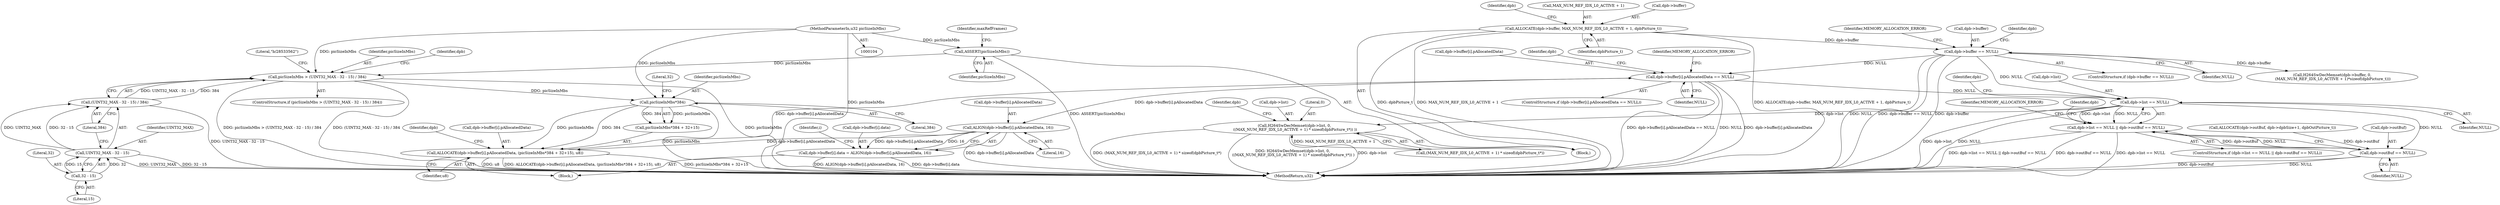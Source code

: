 digraph "0_Android_590d1729883f700ab905cdc9ad850f3ddd7e1f56@array" {
"1000255" [label="(Call,dpb->buffer[i].pAllocatedData == NULL)"];
"1000238" [label="(Call,ALLOCATE(dpb->buffer[i].pAllocatedData, (picSizeInMbs*384 + 32+15), u8))"];
"1000274" [label="(Call,ALIGN(dpb->buffer[i].pAllocatedData, 16))"];
"1000255" [label="(Call,dpb->buffer[i].pAllocatedData == NULL)"];
"1000206" [label="(Call,dpb->buffer == NULL)"];
"1000197" [label="(Call,ALLOCATE(dpb->buffer, MAX_NUM_REF_IDX_L0_ACTIVE + 1, dpbPicture_t))"];
"1000247" [label="(Call,picSizeInMbs*384)"];
"1000128" [label="(Call,picSizeInMbs > (UINT32_MAX - 32 - 15) / 384)"];
"1000113" [label="(Call,ASSERT(picSizeInMbs))"];
"1000106" [label="(MethodParameterIn,u32 picSizeInMbs)"];
"1000130" [label="(Call,(UINT32_MAX - 32 - 15) / 384)"];
"1000131" [label="(Call,UINT32_MAX - 32 - 15)"];
"1000133" [label="(Call,32 - 15)"];
"1000295" [label="(Call,dpb->list == NULL)"];
"1000294" [label="(Call,dpb->list == NULL || dpb->outBuf == NULL)"];
"1000300" [label="(Call,dpb->outBuf == NULL)"];
"1000307" [label="(Call,H264SwDecMemset(dpb->list, 0,\n ((MAX_NUM_REF_IDX_L0_ACTIVE + 1) * sizeof(dpbPicture_t*)) ))"];
"1000266" [label="(Call,dpb->buffer[i].data = ALIGN(dpb->buffer[i].pAllocatedData, 16))"];
"1000306" [label="(Identifier,MEMORY_ALLOCATION_ERROR)"];
"1000283" [label="(Call,ALLOCATE(dpb->outBuf, dpb->dpbSize+1, dpbOutPicture_t))"];
"1000301" [label="(Call,dpb->outBuf)"];
"1000206" [label="(Call,dpb->buffer == NULL)"];
"1000204" [label="(Identifier,dpbPicture_t)"];
"1000208" [label="(Identifier,dpb)"];
"1000236" [label="(Identifier,i)"];
"1000207" [label="(Call,dpb->buffer)"];
"1000294" [label="(Call,dpb->list == NULL || dpb->outBuf == NULL)"];
"1000282" [label="(Literal,16)"];
"1000147" [label="(Identifier,dpb)"];
"1000329" [label="(MethodReturn,u32)"];
"1000296" [label="(Call,dpb->list)"];
"1000255" [label="(Call,dpb->buffer[i].pAllocatedData == NULL)"];
"1000239" [label="(Call,dpb->buffer[i].pAllocatedData)"];
"1000114" [label="(Identifier,picSizeInMbs)"];
"1000113" [label="(Call,ASSERT(picSizeInMbs))"];
"1000270" [label="(Identifier,dpb)"];
"1000274" [label="(Call,ALIGN(dpb->buffer[i].pAllocatedData, 16))"];
"1000201" [label="(Call,MAX_NUM_REF_IDX_L0_ACTIVE + 1)"];
"1000106" [label="(MethodParameterIn,u32 picSizeInMbs)"];
"1000130" [label="(Call,(UINT32_MAX - 32 - 15) / 384)"];
"1000132" [label="(Identifier,UINT32_MAX)"];
"1000251" [label="(Literal,32)"];
"1000265" [label="(Identifier,MEMORY_ALLOCATION_ERROR)"];
"1000299" [label="(Identifier,NULL)"];
"1000248" [label="(Identifier,picSizeInMbs)"];
"1000266" [label="(Call,dpb->buffer[i].data = ALIGN(dpb->buffer[i].pAllocatedData, 16))"];
"1000129" [label="(Identifier,picSizeInMbs)"];
"1000308" [label="(Call,dpb->list)"];
"1000238" [label="(Call,ALLOCATE(dpb->buffer[i].pAllocatedData, (picSizeInMbs*384 + 32+15), u8))"];
"1000259" [label="(Identifier,dpb)"];
"1000215" [label="(Identifier,dpb)"];
"1000198" [label="(Call,dpb->buffer)"];
"1000263" [label="(Identifier,NULL)"];
"1000131" [label="(Call,UINT32_MAX - 32 - 15)"];
"1000135" [label="(Literal,15)"];
"1000304" [label="(Identifier,NULL)"];
"1000205" [label="(ControlStructure,if (dpb->buffer == NULL))"];
"1000111" [label="(Block,)"];
"1000212" [label="(Identifier,MEMORY_ALLOCATION_ERROR)"];
"1000253" [label="(Identifier,u8)"];
"1000136" [label="(Literal,384)"];
"1000133" [label="(Call,32 - 15)"];
"1000197" [label="(Call,ALLOCATE(dpb->buffer, MAX_NUM_REF_IDX_L0_ACTIVE + 1, dpbPicture_t))"];
"1000307" [label="(Call,H264SwDecMemset(dpb->list, 0,\n ((MAX_NUM_REF_IDX_L0_ACTIVE + 1) * sizeof(dpbPicture_t*)) ))"];
"1000210" [label="(Identifier,NULL)"];
"1000249" [label="(Literal,384)"];
"1000237" [label="(Block,)"];
"1000312" [label="(Call,(MAX_NUM_REF_IDX_L0_ACTIVE + 1) * sizeof(dpbPicture_t*))"];
"1000311" [label="(Literal,0)"];
"1000256" [label="(Call,dpb->buffer[i].pAllocatedData)"];
"1000139" [label="(Literal,\"b/28533562\")"];
"1000275" [label="(Call,dpb->buffer[i].pAllocatedData)"];
"1000117" [label="(Identifier,maxRefFrames)"];
"1000213" [label="(Call,H264SwDecMemset(dpb->buffer, 0,\n (MAX_NUM_REF_IDX_L0_ACTIVE + 1)*sizeof(dpbPicture_t)))"];
"1000127" [label="(ControlStructure,if (picSizeInMbs > (UINT32_MAX - 32 - 15) / 384))"];
"1000267" [label="(Call,dpb->buffer[i].data)"];
"1000320" [label="(Identifier,dpb)"];
"1000302" [label="(Identifier,dpb)"];
"1000246" [label="(Call,picSizeInMbs*384 + 32+15)"];
"1000254" [label="(ControlStructure,if (dpb->buffer[i].pAllocatedData == NULL))"];
"1000300" [label="(Call,dpb->outBuf == NULL)"];
"1000295" [label="(Call,dpb->list == NULL)"];
"1000293" [label="(ControlStructure,if (dpb->list == NULL || dpb->outBuf == NULL))"];
"1000309" [label="(Identifier,dpb)"];
"1000128" [label="(Call,picSizeInMbs > (UINT32_MAX - 32 - 15) / 384)"];
"1000247" [label="(Call,picSizeInMbs*384)"];
"1000134" [label="(Literal,32)"];
"1000255" -> "1000254"  [label="AST: "];
"1000255" -> "1000263"  [label="CFG: "];
"1000256" -> "1000255"  [label="AST: "];
"1000263" -> "1000255"  [label="AST: "];
"1000265" -> "1000255"  [label="CFG: "];
"1000270" -> "1000255"  [label="CFG: "];
"1000255" -> "1000329"  [label="DDG: dpb->buffer[i].pAllocatedData == NULL"];
"1000255" -> "1000329"  [label="DDG: NULL"];
"1000255" -> "1000329"  [label="DDG: dpb->buffer[i].pAllocatedData"];
"1000238" -> "1000255"  [label="DDG: dpb->buffer[i].pAllocatedData"];
"1000206" -> "1000255"  [label="DDG: NULL"];
"1000255" -> "1000274"  [label="DDG: dpb->buffer[i].pAllocatedData"];
"1000255" -> "1000295"  [label="DDG: NULL"];
"1000238" -> "1000237"  [label="AST: "];
"1000238" -> "1000253"  [label="CFG: "];
"1000239" -> "1000238"  [label="AST: "];
"1000246" -> "1000238"  [label="AST: "];
"1000253" -> "1000238"  [label="AST: "];
"1000259" -> "1000238"  [label="CFG: "];
"1000238" -> "1000329"  [label="DDG: u8"];
"1000238" -> "1000329"  [label="DDG: ALLOCATE(dpb->buffer[i].pAllocatedData, (picSizeInMbs*384 + 32+15), u8)"];
"1000238" -> "1000329"  [label="DDG: picSizeInMbs*384 + 32+15"];
"1000274" -> "1000238"  [label="DDG: dpb->buffer[i].pAllocatedData"];
"1000247" -> "1000238"  [label="DDG: picSizeInMbs"];
"1000247" -> "1000238"  [label="DDG: 384"];
"1000274" -> "1000266"  [label="AST: "];
"1000274" -> "1000282"  [label="CFG: "];
"1000275" -> "1000274"  [label="AST: "];
"1000282" -> "1000274"  [label="AST: "];
"1000266" -> "1000274"  [label="CFG: "];
"1000274" -> "1000329"  [label="DDG: dpb->buffer[i].pAllocatedData"];
"1000274" -> "1000266"  [label="DDG: dpb->buffer[i].pAllocatedData"];
"1000274" -> "1000266"  [label="DDG: 16"];
"1000206" -> "1000205"  [label="AST: "];
"1000206" -> "1000210"  [label="CFG: "];
"1000207" -> "1000206"  [label="AST: "];
"1000210" -> "1000206"  [label="AST: "];
"1000212" -> "1000206"  [label="CFG: "];
"1000215" -> "1000206"  [label="CFG: "];
"1000206" -> "1000329"  [label="DDG: NULL"];
"1000206" -> "1000329"  [label="DDG: dpb->buffer == NULL"];
"1000206" -> "1000329"  [label="DDG: dpb->buffer"];
"1000197" -> "1000206"  [label="DDG: dpb->buffer"];
"1000206" -> "1000213"  [label="DDG: dpb->buffer"];
"1000206" -> "1000295"  [label="DDG: NULL"];
"1000197" -> "1000111"  [label="AST: "];
"1000197" -> "1000204"  [label="CFG: "];
"1000198" -> "1000197"  [label="AST: "];
"1000201" -> "1000197"  [label="AST: "];
"1000204" -> "1000197"  [label="AST: "];
"1000208" -> "1000197"  [label="CFG: "];
"1000197" -> "1000329"  [label="DDG: MAX_NUM_REF_IDX_L0_ACTIVE + 1"];
"1000197" -> "1000329"  [label="DDG: ALLOCATE(dpb->buffer, MAX_NUM_REF_IDX_L0_ACTIVE + 1, dpbPicture_t)"];
"1000197" -> "1000329"  [label="DDG: dpbPicture_t"];
"1000247" -> "1000246"  [label="AST: "];
"1000247" -> "1000249"  [label="CFG: "];
"1000248" -> "1000247"  [label="AST: "];
"1000249" -> "1000247"  [label="AST: "];
"1000251" -> "1000247"  [label="CFG: "];
"1000247" -> "1000329"  [label="DDG: picSizeInMbs"];
"1000247" -> "1000246"  [label="DDG: picSizeInMbs"];
"1000247" -> "1000246"  [label="DDG: 384"];
"1000128" -> "1000247"  [label="DDG: picSizeInMbs"];
"1000106" -> "1000247"  [label="DDG: picSizeInMbs"];
"1000128" -> "1000127"  [label="AST: "];
"1000128" -> "1000130"  [label="CFG: "];
"1000129" -> "1000128"  [label="AST: "];
"1000130" -> "1000128"  [label="AST: "];
"1000139" -> "1000128"  [label="CFG: "];
"1000147" -> "1000128"  [label="CFG: "];
"1000128" -> "1000329"  [label="DDG: (UINT32_MAX - 32 - 15) / 384"];
"1000128" -> "1000329"  [label="DDG: picSizeInMbs"];
"1000128" -> "1000329"  [label="DDG: picSizeInMbs > (UINT32_MAX - 32 - 15) / 384"];
"1000113" -> "1000128"  [label="DDG: picSizeInMbs"];
"1000106" -> "1000128"  [label="DDG: picSizeInMbs"];
"1000130" -> "1000128"  [label="DDG: UINT32_MAX - 32 - 15"];
"1000130" -> "1000128"  [label="DDG: 384"];
"1000113" -> "1000111"  [label="AST: "];
"1000113" -> "1000114"  [label="CFG: "];
"1000114" -> "1000113"  [label="AST: "];
"1000117" -> "1000113"  [label="CFG: "];
"1000113" -> "1000329"  [label="DDG: ASSERT(picSizeInMbs)"];
"1000106" -> "1000113"  [label="DDG: picSizeInMbs"];
"1000106" -> "1000104"  [label="AST: "];
"1000106" -> "1000329"  [label="DDG: picSizeInMbs"];
"1000130" -> "1000136"  [label="CFG: "];
"1000131" -> "1000130"  [label="AST: "];
"1000136" -> "1000130"  [label="AST: "];
"1000130" -> "1000329"  [label="DDG: UINT32_MAX - 32 - 15"];
"1000131" -> "1000130"  [label="DDG: UINT32_MAX"];
"1000131" -> "1000130"  [label="DDG: 32 - 15"];
"1000131" -> "1000133"  [label="CFG: "];
"1000132" -> "1000131"  [label="AST: "];
"1000133" -> "1000131"  [label="AST: "];
"1000136" -> "1000131"  [label="CFG: "];
"1000131" -> "1000329"  [label="DDG: UINT32_MAX"];
"1000131" -> "1000329"  [label="DDG: 32 - 15"];
"1000133" -> "1000131"  [label="DDG: 32"];
"1000133" -> "1000131"  [label="DDG: 15"];
"1000133" -> "1000135"  [label="CFG: "];
"1000134" -> "1000133"  [label="AST: "];
"1000135" -> "1000133"  [label="AST: "];
"1000295" -> "1000294"  [label="AST: "];
"1000295" -> "1000299"  [label="CFG: "];
"1000296" -> "1000295"  [label="AST: "];
"1000299" -> "1000295"  [label="AST: "];
"1000302" -> "1000295"  [label="CFG: "];
"1000294" -> "1000295"  [label="CFG: "];
"1000295" -> "1000329"  [label="DDG: dpb->list"];
"1000295" -> "1000329"  [label="DDG: NULL"];
"1000295" -> "1000294"  [label="DDG: dpb->list"];
"1000295" -> "1000294"  [label="DDG: NULL"];
"1000295" -> "1000300"  [label="DDG: NULL"];
"1000295" -> "1000307"  [label="DDG: dpb->list"];
"1000294" -> "1000293"  [label="AST: "];
"1000294" -> "1000300"  [label="CFG: "];
"1000300" -> "1000294"  [label="AST: "];
"1000306" -> "1000294"  [label="CFG: "];
"1000309" -> "1000294"  [label="CFG: "];
"1000294" -> "1000329"  [label="DDG: dpb->list == NULL || dpb->outBuf == NULL"];
"1000294" -> "1000329"  [label="DDG: dpb->outBuf == NULL"];
"1000294" -> "1000329"  [label="DDG: dpb->list == NULL"];
"1000300" -> "1000294"  [label="DDG: dpb->outBuf"];
"1000300" -> "1000294"  [label="DDG: NULL"];
"1000300" -> "1000304"  [label="CFG: "];
"1000301" -> "1000300"  [label="AST: "];
"1000304" -> "1000300"  [label="AST: "];
"1000300" -> "1000329"  [label="DDG: NULL"];
"1000300" -> "1000329"  [label="DDG: dpb->outBuf"];
"1000283" -> "1000300"  [label="DDG: dpb->outBuf"];
"1000307" -> "1000111"  [label="AST: "];
"1000307" -> "1000312"  [label="CFG: "];
"1000308" -> "1000307"  [label="AST: "];
"1000311" -> "1000307"  [label="AST: "];
"1000312" -> "1000307"  [label="AST: "];
"1000320" -> "1000307"  [label="CFG: "];
"1000307" -> "1000329"  [label="DDG: (MAX_NUM_REF_IDX_L0_ACTIVE + 1) * sizeof(dpbPicture_t*)"];
"1000307" -> "1000329"  [label="DDG: H264SwDecMemset(dpb->list, 0,\n ((MAX_NUM_REF_IDX_L0_ACTIVE + 1) * sizeof(dpbPicture_t*)) )"];
"1000307" -> "1000329"  [label="DDG: dpb->list"];
"1000312" -> "1000307"  [label="DDG: MAX_NUM_REF_IDX_L0_ACTIVE + 1"];
"1000266" -> "1000237"  [label="AST: "];
"1000267" -> "1000266"  [label="AST: "];
"1000236" -> "1000266"  [label="CFG: "];
"1000266" -> "1000329"  [label="DDG: dpb->buffer[i].data"];
"1000266" -> "1000329"  [label="DDG: ALIGN(dpb->buffer[i].pAllocatedData, 16)"];
}
